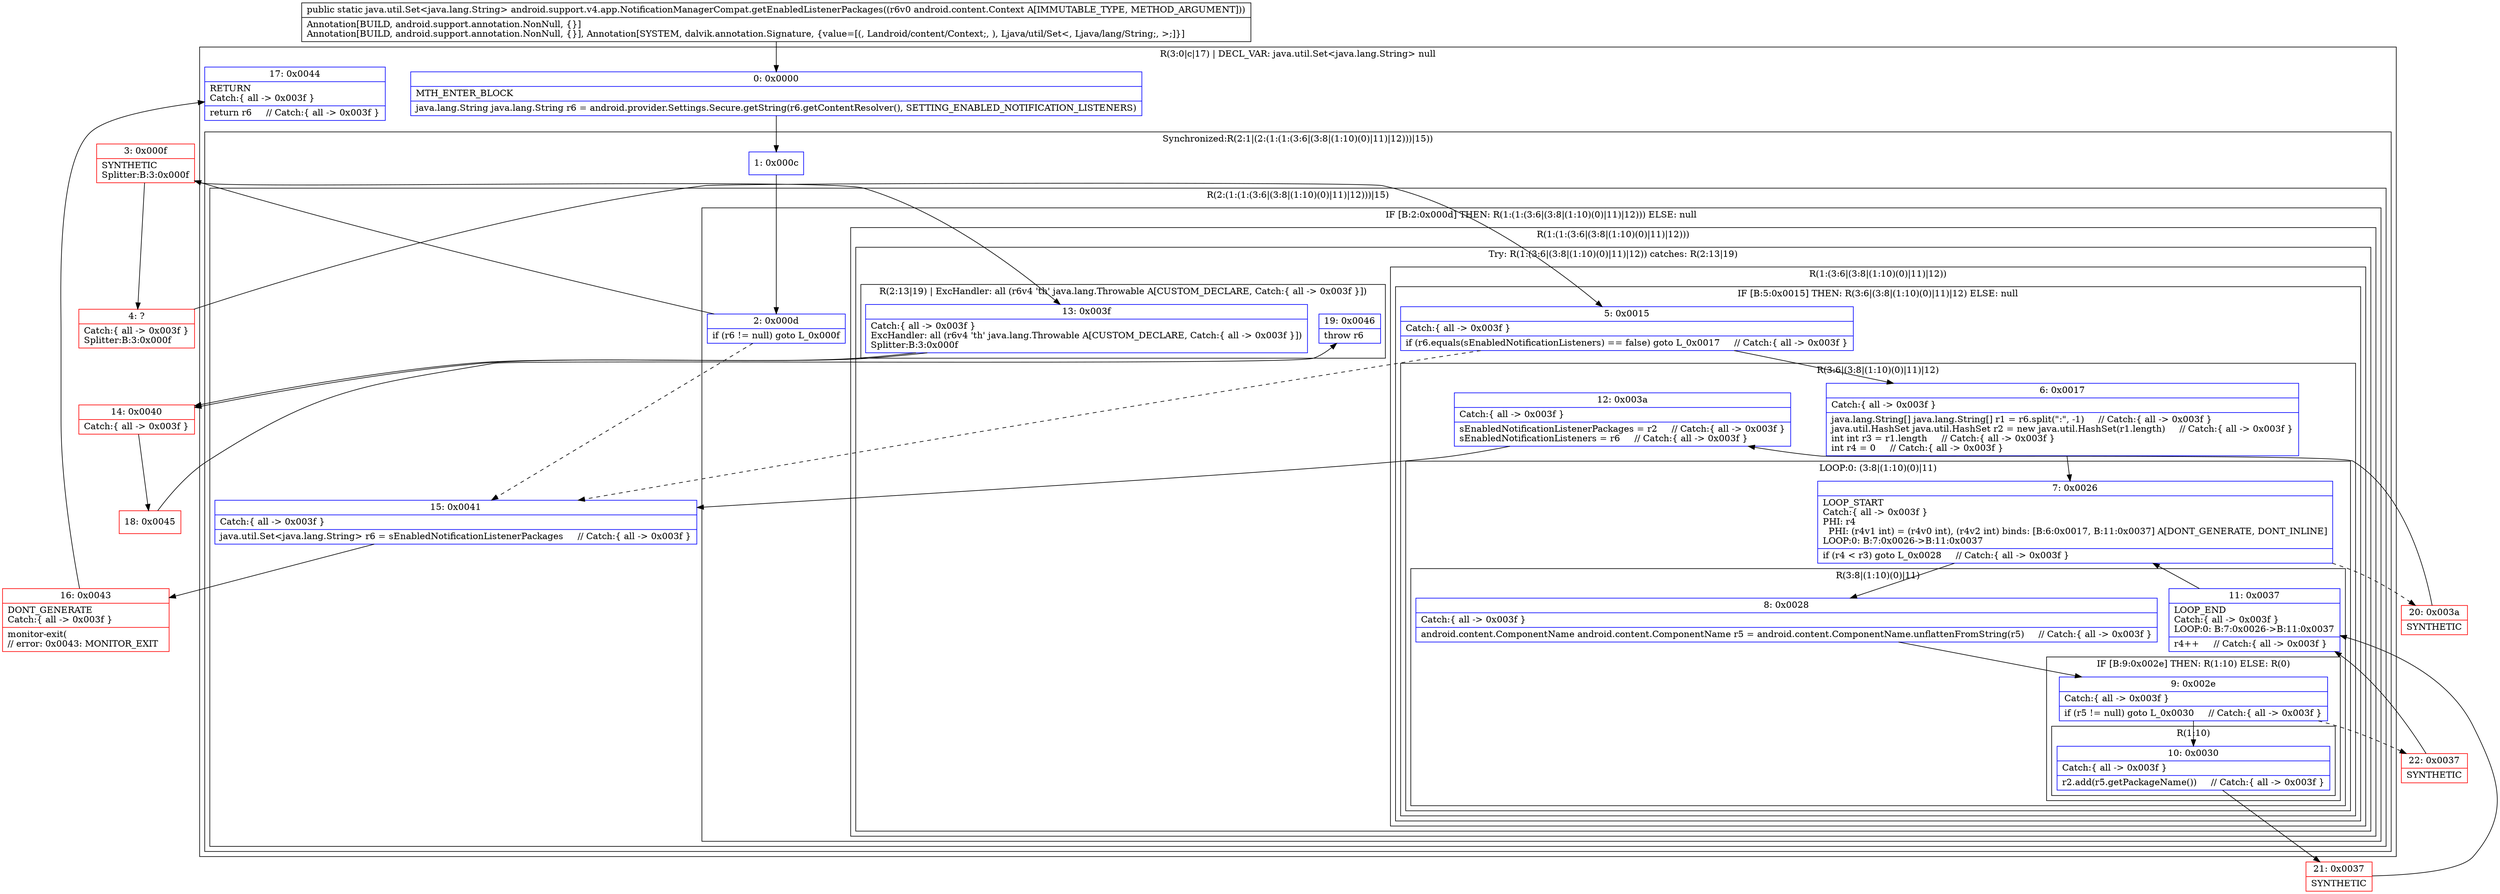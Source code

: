 digraph "CFG forandroid.support.v4.app.NotificationManagerCompat.getEnabledListenerPackages(Landroid\/content\/Context;)Ljava\/util\/Set;" {
subgraph cluster_Region_967735458 {
label = "R(3:0|c|17) | DECL_VAR: java.util.Set\<java.lang.String\> null\l";
node [shape=record,color=blue];
Node_0 [shape=record,label="{0\:\ 0x0000|MTH_ENTER_BLOCK\l|java.lang.String java.lang.String r6 = android.provider.Settings.Secure.getString(r6.getContentResolver(), SETTING_ENABLED_NOTIFICATION_LISTENERS)\l}"];
subgraph cluster_SynchronizedRegion_575891878 {
label = "Synchronized:R(2:1|(2:(1:(1:(3:6|(3:8|(1:10)(0)|11)|12)))|15))";
node [shape=record,color=blue];
Node_1 [shape=record,label="{1\:\ 0x000c}"];
subgraph cluster_Region_8808134 {
label = "R(2:(1:(1:(3:6|(3:8|(1:10)(0)|11)|12)))|15)";
node [shape=record,color=blue];
subgraph cluster_IfRegion_2069509511 {
label = "IF [B:2:0x000d] THEN: R(1:(1:(3:6|(3:8|(1:10)(0)|11)|12))) ELSE: null";
node [shape=record,color=blue];
Node_2 [shape=record,label="{2\:\ 0x000d|if (r6 != null) goto L_0x000f\l}"];
subgraph cluster_Region_1657184453 {
label = "R(1:(1:(3:6|(3:8|(1:10)(0)|11)|12)))";
node [shape=record,color=blue];
subgraph cluster_TryCatchRegion_2083798710 {
label = "Try: R(1:(3:6|(3:8|(1:10)(0)|11)|12)) catches: R(2:13|19)";
node [shape=record,color=blue];
subgraph cluster_Region_1300560203 {
label = "R(1:(3:6|(3:8|(1:10)(0)|11)|12))";
node [shape=record,color=blue];
subgraph cluster_IfRegion_1703275026 {
label = "IF [B:5:0x0015] THEN: R(3:6|(3:8|(1:10)(0)|11)|12) ELSE: null";
node [shape=record,color=blue];
Node_5 [shape=record,label="{5\:\ 0x0015|Catch:\{ all \-\> 0x003f \}\l|if (r6.equals(sEnabledNotificationListeners) == false) goto L_0x0017     \/\/ Catch:\{ all \-\> 0x003f \}\l}"];
subgraph cluster_Region_1244101704 {
label = "R(3:6|(3:8|(1:10)(0)|11)|12)";
node [shape=record,color=blue];
Node_6 [shape=record,label="{6\:\ 0x0017|Catch:\{ all \-\> 0x003f \}\l|java.lang.String[] java.lang.String[] r1 = r6.split(\":\", \-1)     \/\/ Catch:\{ all \-\> 0x003f \}\ljava.util.HashSet java.util.HashSet r2 = new java.util.HashSet(r1.length)     \/\/ Catch:\{ all \-\> 0x003f \}\lint int r3 = r1.length     \/\/ Catch:\{ all \-\> 0x003f \}\lint r4 = 0     \/\/ Catch:\{ all \-\> 0x003f \}\l}"];
subgraph cluster_LoopRegion_1948493572 {
label = "LOOP:0: (3:8|(1:10)(0)|11)";
node [shape=record,color=blue];
Node_7 [shape=record,label="{7\:\ 0x0026|LOOP_START\lCatch:\{ all \-\> 0x003f \}\lPHI: r4 \l  PHI: (r4v1 int) = (r4v0 int), (r4v2 int) binds: [B:6:0x0017, B:11:0x0037] A[DONT_GENERATE, DONT_INLINE]\lLOOP:0: B:7:0x0026\-\>B:11:0x0037\l|if (r4 \< r3) goto L_0x0028     \/\/ Catch:\{ all \-\> 0x003f \}\l}"];
subgraph cluster_Region_1615148927 {
label = "R(3:8|(1:10)(0)|11)";
node [shape=record,color=blue];
Node_8 [shape=record,label="{8\:\ 0x0028|Catch:\{ all \-\> 0x003f \}\l|android.content.ComponentName android.content.ComponentName r5 = android.content.ComponentName.unflattenFromString(r5)     \/\/ Catch:\{ all \-\> 0x003f \}\l}"];
subgraph cluster_IfRegion_292672003 {
label = "IF [B:9:0x002e] THEN: R(1:10) ELSE: R(0)";
node [shape=record,color=blue];
Node_9 [shape=record,label="{9\:\ 0x002e|Catch:\{ all \-\> 0x003f \}\l|if (r5 != null) goto L_0x0030     \/\/ Catch:\{ all \-\> 0x003f \}\l}"];
subgraph cluster_Region_710581596 {
label = "R(1:10)";
node [shape=record,color=blue];
Node_10 [shape=record,label="{10\:\ 0x0030|Catch:\{ all \-\> 0x003f \}\l|r2.add(r5.getPackageName())     \/\/ Catch:\{ all \-\> 0x003f \}\l}"];
}
subgraph cluster_Region_599056845 {
label = "R(0)";
node [shape=record,color=blue];
}
}
Node_11 [shape=record,label="{11\:\ 0x0037|LOOP_END\lCatch:\{ all \-\> 0x003f \}\lLOOP:0: B:7:0x0026\-\>B:11:0x0037\l|r4++     \/\/ Catch:\{ all \-\> 0x003f \}\l}"];
}
}
Node_12 [shape=record,label="{12\:\ 0x003a|Catch:\{ all \-\> 0x003f \}\l|sEnabledNotificationListenerPackages = r2     \/\/ Catch:\{ all \-\> 0x003f \}\lsEnabledNotificationListeners = r6     \/\/ Catch:\{ all \-\> 0x003f \}\l}"];
}
}
}
subgraph cluster_Region_2124982915 {
label = "R(2:13|19) | ExcHandler: all (r6v4 'th' java.lang.Throwable A[CUSTOM_DECLARE, Catch:\{ all \-\> 0x003f \}])\l";
node [shape=record,color=blue];
Node_13 [shape=record,label="{13\:\ 0x003f|Catch:\{ all \-\> 0x003f \}\lExcHandler: all (r6v4 'th' java.lang.Throwable A[CUSTOM_DECLARE, Catch:\{ all \-\> 0x003f \}])\lSplitter:B:3:0x000f\l}"];
Node_19 [shape=record,label="{19\:\ 0x0046|throw r6\l}"];
}
}
}
}
Node_15 [shape=record,label="{15\:\ 0x0041|Catch:\{ all \-\> 0x003f \}\l|java.util.Set\<java.lang.String\> r6 = sEnabledNotificationListenerPackages     \/\/ Catch:\{ all \-\> 0x003f \}\l}"];
}
}
Node_17 [shape=record,label="{17\:\ 0x0044|RETURN\lCatch:\{ all \-\> 0x003f \}\l|return r6     \/\/ Catch:\{ all \-\> 0x003f \}\l}"];
}
subgraph cluster_Region_2124982915 {
label = "R(2:13|19) | ExcHandler: all (r6v4 'th' java.lang.Throwable A[CUSTOM_DECLARE, Catch:\{ all \-\> 0x003f \}])\l";
node [shape=record,color=blue];
Node_13 [shape=record,label="{13\:\ 0x003f|Catch:\{ all \-\> 0x003f \}\lExcHandler: all (r6v4 'th' java.lang.Throwable A[CUSTOM_DECLARE, Catch:\{ all \-\> 0x003f \}])\lSplitter:B:3:0x000f\l}"];
Node_19 [shape=record,label="{19\:\ 0x0046|throw r6\l}"];
}
Node_3 [shape=record,color=red,label="{3\:\ 0x000f|SYNTHETIC\lSplitter:B:3:0x000f\l}"];
Node_4 [shape=record,color=red,label="{4\:\ ?|Catch:\{ all \-\> 0x003f \}\lSplitter:B:3:0x000f\l}"];
Node_14 [shape=record,color=red,label="{14\:\ 0x0040|Catch:\{ all \-\> 0x003f \}\l}"];
Node_16 [shape=record,color=red,label="{16\:\ 0x0043|DONT_GENERATE\lCatch:\{ all \-\> 0x003f \}\l|monitor\-exit(\l\/\/ error: 0x0043: MONITOR_EXIT  \l}"];
Node_18 [shape=record,color=red,label="{18\:\ 0x0045}"];
Node_20 [shape=record,color=red,label="{20\:\ 0x003a|SYNTHETIC\l}"];
Node_21 [shape=record,color=red,label="{21\:\ 0x0037|SYNTHETIC\l}"];
Node_22 [shape=record,color=red,label="{22\:\ 0x0037|SYNTHETIC\l}"];
MethodNode[shape=record,label="{public static java.util.Set\<java.lang.String\> android.support.v4.app.NotificationManagerCompat.getEnabledListenerPackages((r6v0 android.content.Context A[IMMUTABLE_TYPE, METHOD_ARGUMENT]))  | Annotation[BUILD, android.support.annotation.NonNull, \{\}]\lAnnotation[BUILD, android.support.annotation.NonNull, \{\}], Annotation[SYSTEM, dalvik.annotation.Signature, \{value=[(, Landroid\/content\/Context;, ), Ljava\/util\/Set\<, Ljava\/lang\/String;, \>;]\}]\l}"];
MethodNode -> Node_0;
Node_0 -> Node_1;
Node_1 -> Node_2;
Node_2 -> Node_3;
Node_2 -> Node_15[style=dashed];
Node_5 -> Node_6;
Node_5 -> Node_15[style=dashed];
Node_6 -> Node_7;
Node_7 -> Node_8;
Node_7 -> Node_20[style=dashed];
Node_8 -> Node_9;
Node_9 -> Node_10;
Node_9 -> Node_22[style=dashed];
Node_10 -> Node_21;
Node_11 -> Node_7;
Node_12 -> Node_15;
Node_13 -> Node_14;
Node_15 -> Node_16;
Node_13 -> Node_14;
Node_3 -> Node_4;
Node_3 -> Node_13;
Node_4 -> Node_5;
Node_14 -> Node_18;
Node_16 -> Node_17;
Node_18 -> Node_19;
Node_20 -> Node_12;
Node_21 -> Node_11;
Node_22 -> Node_11;
}

